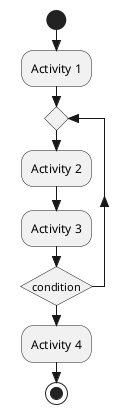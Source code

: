 {
  "sha1": "o3fuwypfqvp92qu54cubkrtk82tnac",
  "insertion": {
    "when": "2024-06-04T17:28:39.330Z",
    "url": "https://forum.plantuml.net/17898/activity-diagrama-skinparam-conditionstyle-insidediamond?show=17900#a17900",
    "user": "plantuml@gmail.com"
  }
}
@startuml
skinparam style strictuml
skinparam conditionStyle InsideDiamond
start
:Activity 1;
repeat
    :Activity 2;
    :Activity 3;
repeat while (condition) is (yes) not (no)
:Activity 4;
stop
@enduml
